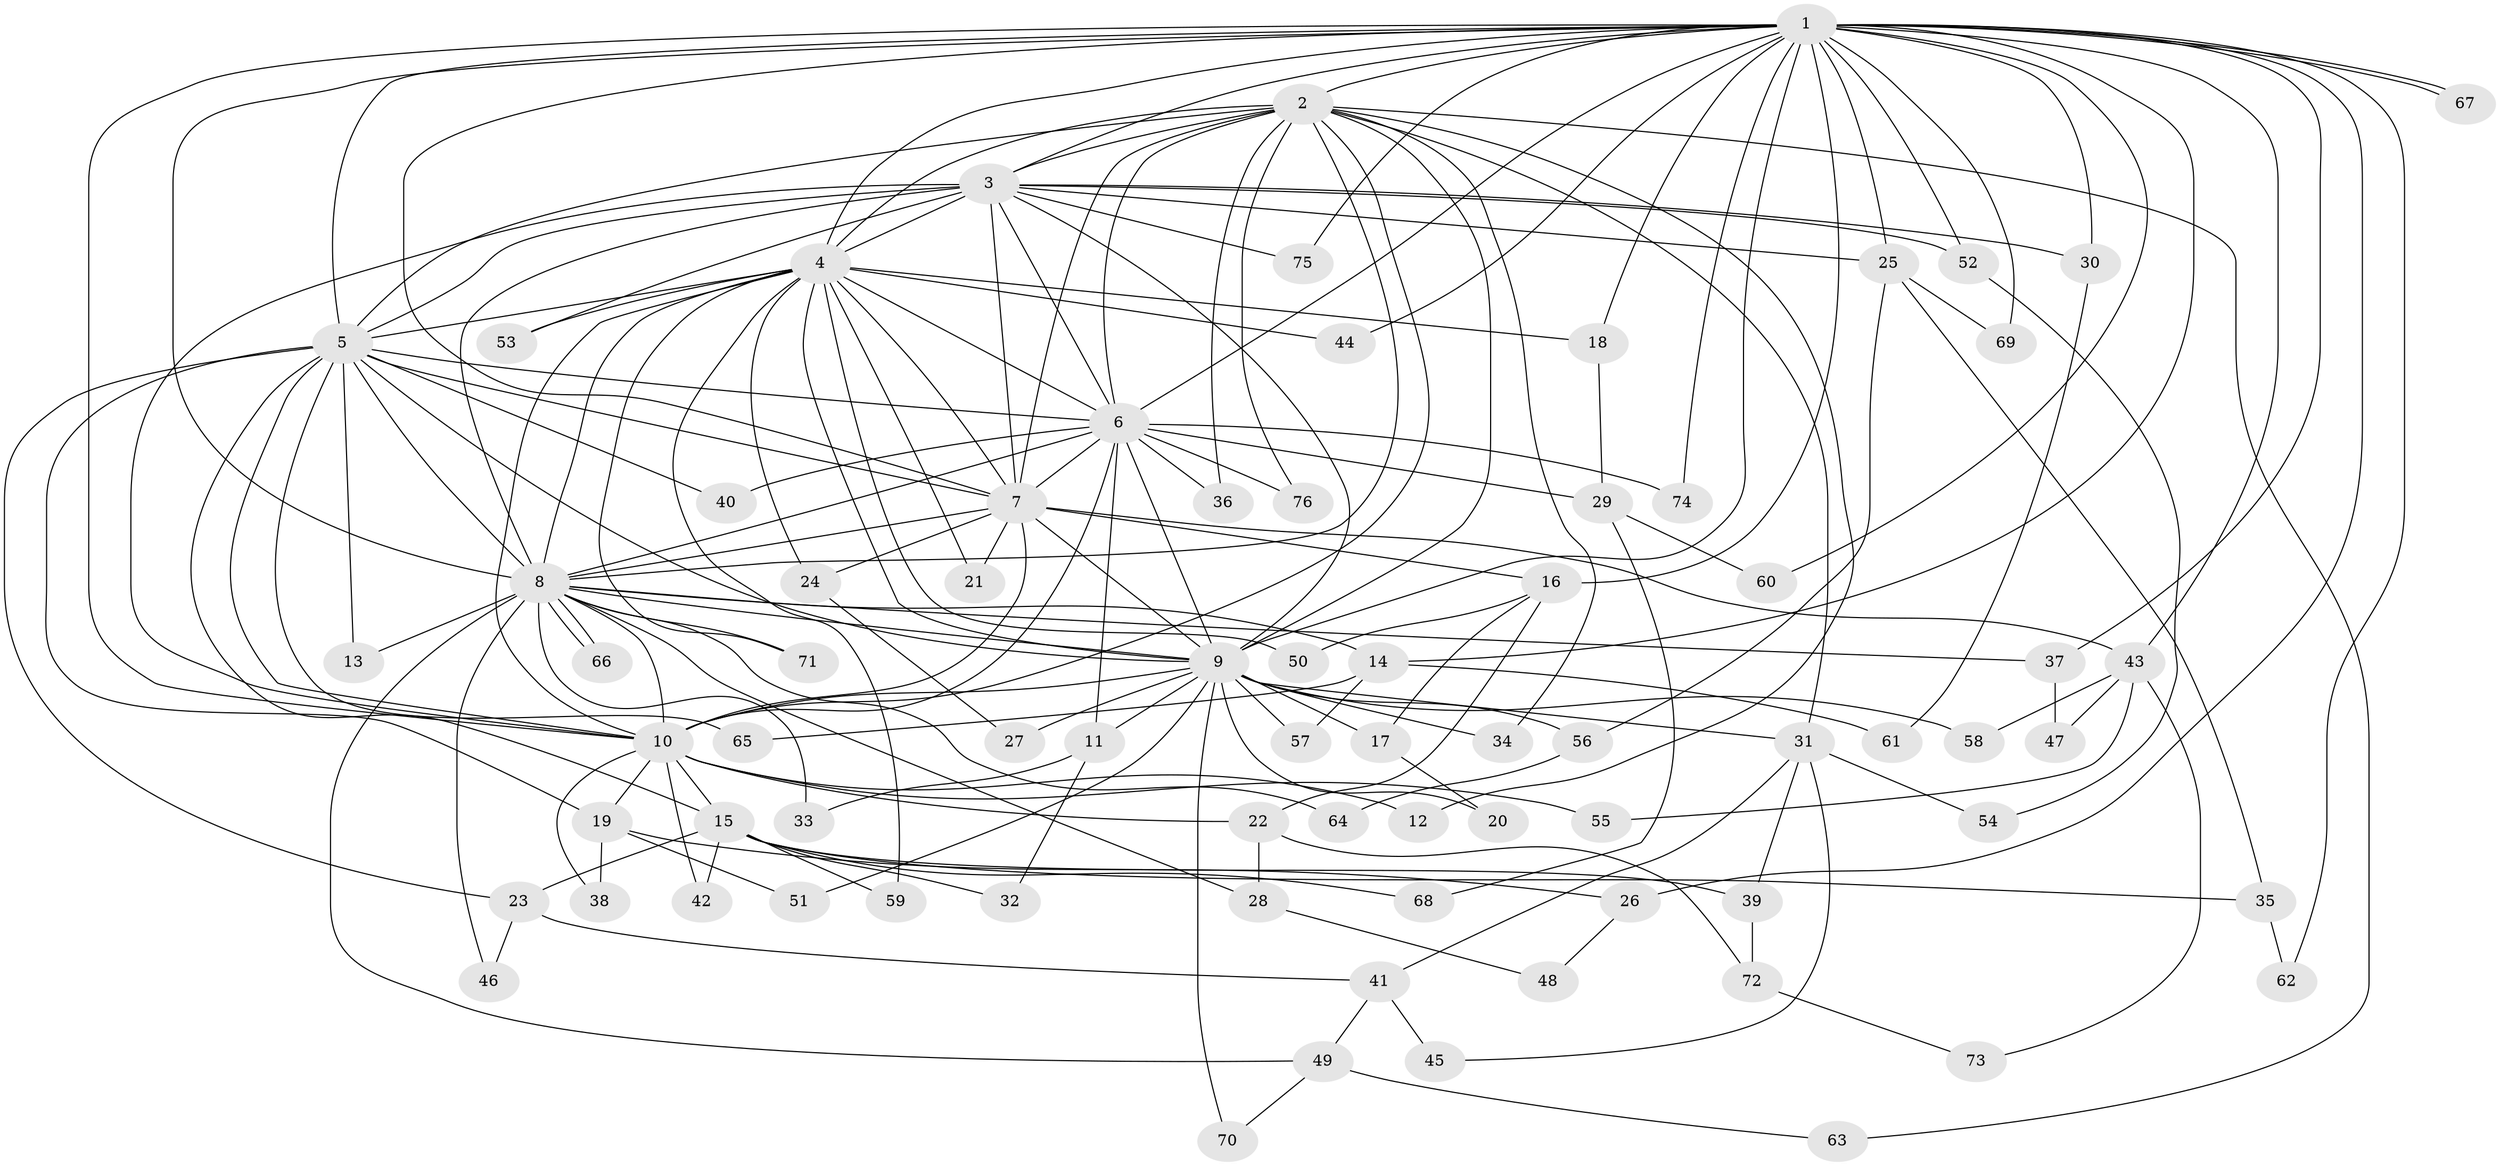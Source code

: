 // Generated by graph-tools (version 1.1) at 2025/49/03/09/25 03:49:29]
// undirected, 76 vertices, 177 edges
graph export_dot {
graph [start="1"]
  node [color=gray90,style=filled];
  1;
  2;
  3;
  4;
  5;
  6;
  7;
  8;
  9;
  10;
  11;
  12;
  13;
  14;
  15;
  16;
  17;
  18;
  19;
  20;
  21;
  22;
  23;
  24;
  25;
  26;
  27;
  28;
  29;
  30;
  31;
  32;
  33;
  34;
  35;
  36;
  37;
  38;
  39;
  40;
  41;
  42;
  43;
  44;
  45;
  46;
  47;
  48;
  49;
  50;
  51;
  52;
  53;
  54;
  55;
  56;
  57;
  58;
  59;
  60;
  61;
  62;
  63;
  64;
  65;
  66;
  67;
  68;
  69;
  70;
  71;
  72;
  73;
  74;
  75;
  76;
  1 -- 2;
  1 -- 3;
  1 -- 4;
  1 -- 5;
  1 -- 6;
  1 -- 7;
  1 -- 8;
  1 -- 9;
  1 -- 10;
  1 -- 14;
  1 -- 16;
  1 -- 18;
  1 -- 25;
  1 -- 26;
  1 -- 30;
  1 -- 37;
  1 -- 43;
  1 -- 44;
  1 -- 52;
  1 -- 60;
  1 -- 62;
  1 -- 67;
  1 -- 67;
  1 -- 69;
  1 -- 74;
  1 -- 75;
  2 -- 3;
  2 -- 4;
  2 -- 5;
  2 -- 6;
  2 -- 7;
  2 -- 8;
  2 -- 9;
  2 -- 10;
  2 -- 12;
  2 -- 31;
  2 -- 34;
  2 -- 36;
  2 -- 63;
  2 -- 76;
  3 -- 4;
  3 -- 5;
  3 -- 6;
  3 -- 7;
  3 -- 8;
  3 -- 9;
  3 -- 10;
  3 -- 25;
  3 -- 30;
  3 -- 52;
  3 -- 53;
  3 -- 75;
  4 -- 5;
  4 -- 6;
  4 -- 7;
  4 -- 8;
  4 -- 9;
  4 -- 10;
  4 -- 18;
  4 -- 21;
  4 -- 24;
  4 -- 44;
  4 -- 50;
  4 -- 53;
  4 -- 59;
  4 -- 71;
  5 -- 6;
  5 -- 7;
  5 -- 8;
  5 -- 9;
  5 -- 10;
  5 -- 13;
  5 -- 15;
  5 -- 19;
  5 -- 23;
  5 -- 40;
  5 -- 65;
  6 -- 7;
  6 -- 8;
  6 -- 9;
  6 -- 10;
  6 -- 11;
  6 -- 29;
  6 -- 36;
  6 -- 40;
  6 -- 74;
  6 -- 76;
  7 -- 8;
  7 -- 9;
  7 -- 10;
  7 -- 16;
  7 -- 21;
  7 -- 24;
  7 -- 43;
  8 -- 9;
  8 -- 10;
  8 -- 13;
  8 -- 14;
  8 -- 28;
  8 -- 33;
  8 -- 37;
  8 -- 46;
  8 -- 49;
  8 -- 64;
  8 -- 66;
  8 -- 66;
  8 -- 71;
  9 -- 10;
  9 -- 11;
  9 -- 17;
  9 -- 20;
  9 -- 27;
  9 -- 31;
  9 -- 34;
  9 -- 51;
  9 -- 56;
  9 -- 57;
  9 -- 58;
  9 -- 70;
  10 -- 12;
  10 -- 15;
  10 -- 19;
  10 -- 22;
  10 -- 38;
  10 -- 42;
  10 -- 55;
  11 -- 32;
  11 -- 33;
  14 -- 57;
  14 -- 61;
  14 -- 65;
  15 -- 23;
  15 -- 32;
  15 -- 35;
  15 -- 39;
  15 -- 42;
  15 -- 59;
  15 -- 68;
  16 -- 17;
  16 -- 22;
  16 -- 50;
  17 -- 20;
  18 -- 29;
  19 -- 26;
  19 -- 38;
  19 -- 51;
  22 -- 28;
  22 -- 72;
  23 -- 41;
  23 -- 46;
  24 -- 27;
  25 -- 35;
  25 -- 56;
  25 -- 69;
  26 -- 48;
  28 -- 48;
  29 -- 60;
  29 -- 68;
  30 -- 61;
  31 -- 39;
  31 -- 41;
  31 -- 45;
  31 -- 54;
  35 -- 62;
  37 -- 47;
  39 -- 72;
  41 -- 45;
  41 -- 49;
  43 -- 47;
  43 -- 55;
  43 -- 58;
  43 -- 73;
  49 -- 63;
  49 -- 70;
  52 -- 54;
  56 -- 64;
  72 -- 73;
}
